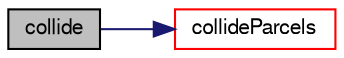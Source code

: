 digraph "collide"
{
  bgcolor="transparent";
  edge [fontname="FreeSans",fontsize="10",labelfontname="FreeSans",labelfontsize="10"];
  node [fontname="FreeSans",fontsize="10",shape=record];
  rankdir="LR";
  Node9 [label="collide",height=0.2,width=0.4,color="black", fillcolor="grey75", style="filled", fontcolor="black"];
  Node9 -> Node10 [color="midnightblue",fontsize="10",style="solid",fontname="FreeSans"];
  Node10 [label="collideParcels",height=0.2,width=0.4,color="red",URL="$a24590.html#a544ea47d9f252b637415a55f81a13a93",tooltip="Collide parcels and return true if mass has changed. "];
}
